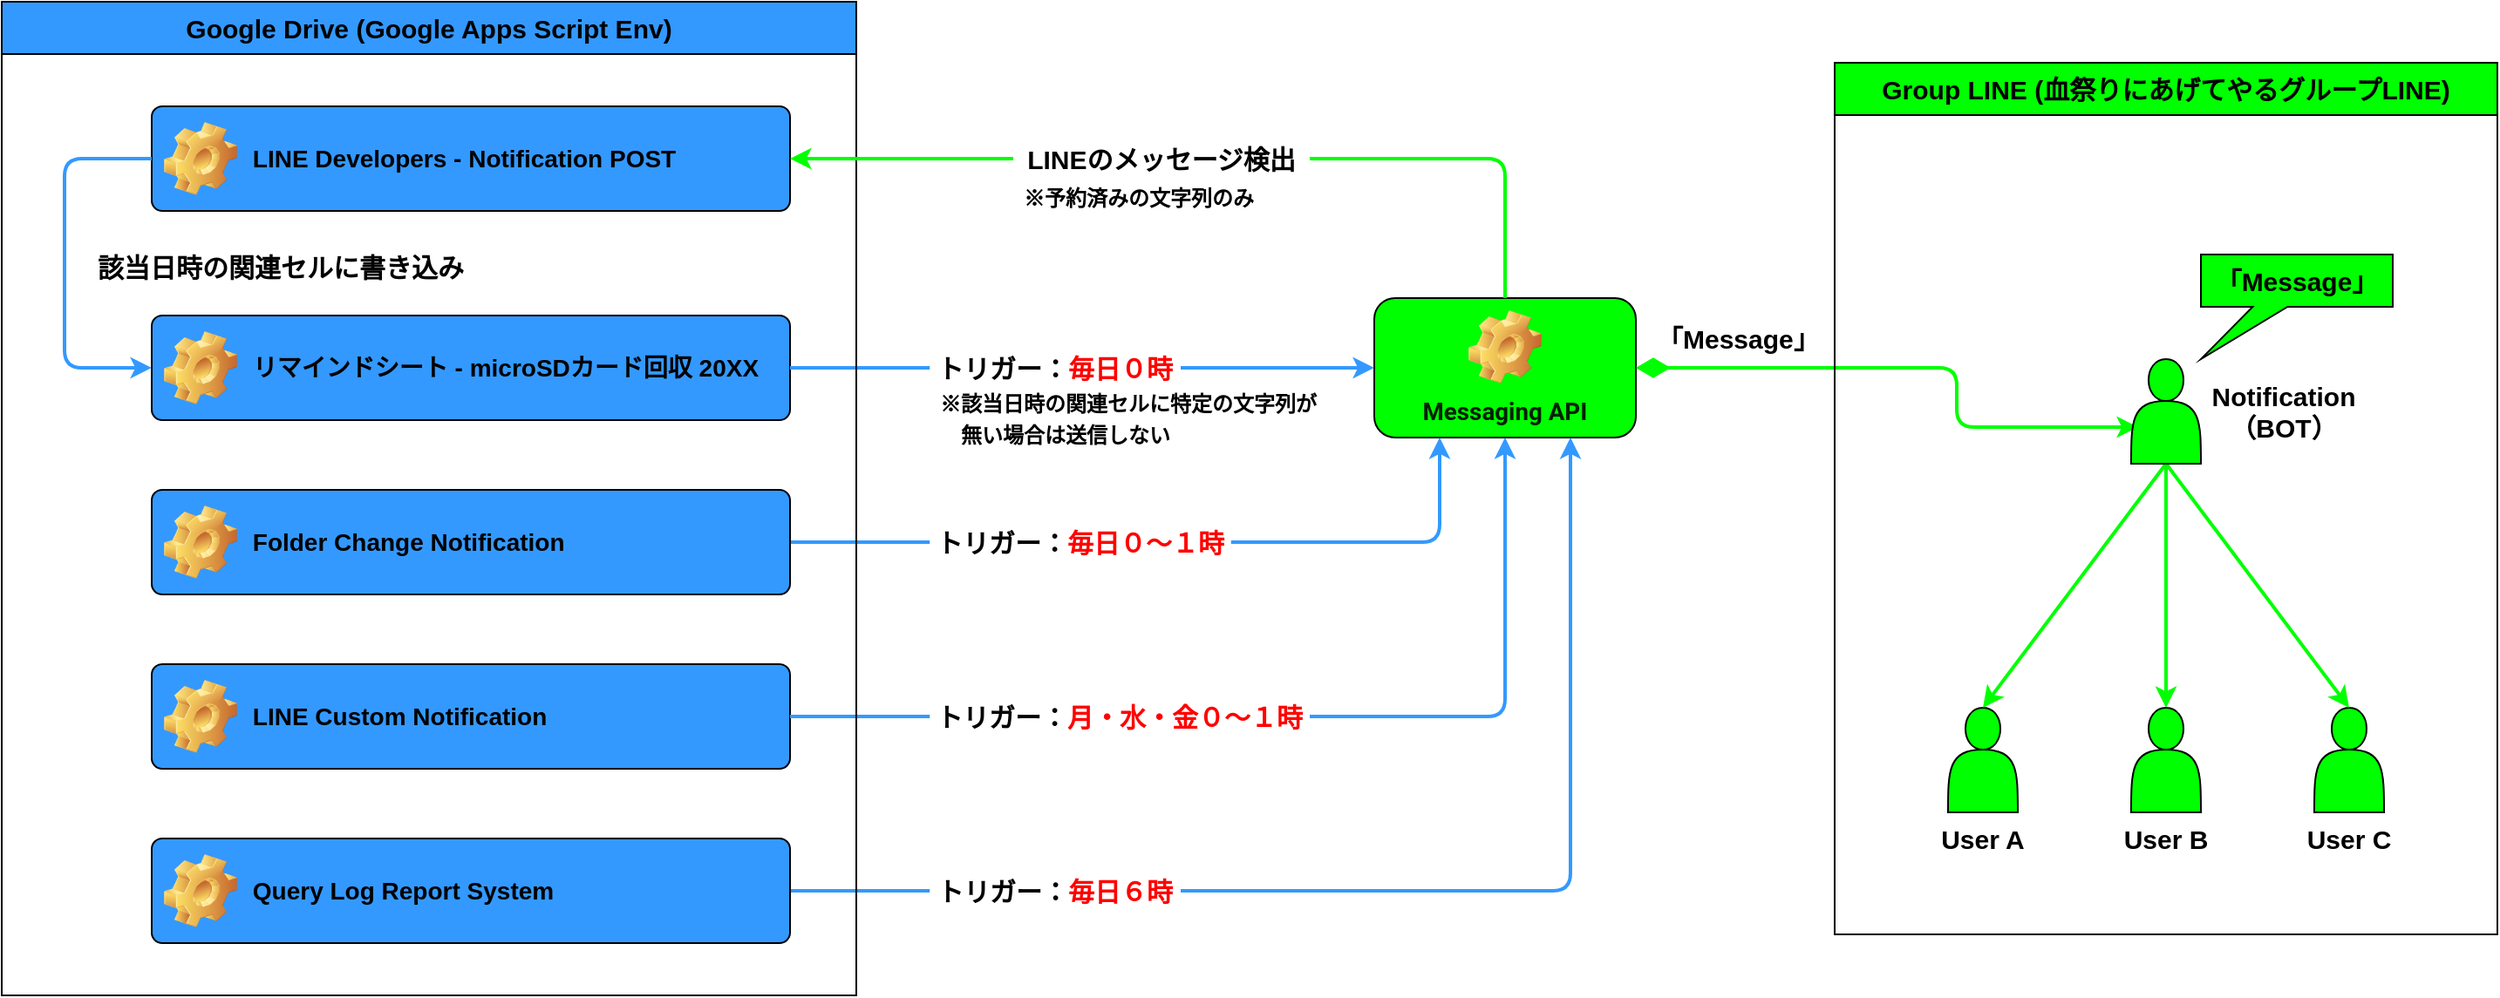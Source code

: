 <mxfile version="28.0.3">
  <diagram name="ページ1" id="c8ebaje_NtsFyl2GPo1Y">
    <mxGraphModel dx="1337" dy="1126" grid="1" gridSize="10" guides="1" tooltips="1" connect="1" arrows="1" fold="1" page="1" pageScale="1" pageWidth="827" pageHeight="1169" math="0" shadow="0">
      <root>
        <mxCell id="0" />
        <mxCell id="1" parent="0" />
        <mxCell id="O2gnGtnlvFRp986lp4Vl-48" value="&lt;span style=&quot;text-align: center;&quot;&gt;&lt;font style=&quot;font-size: 14px;&quot;&gt;&amp;nbsp;LINE Developers - Notification POST&lt;/font&gt;&lt;/span&gt;" style="label;whiteSpace=wrap;html=1;image=img/clipart/Gear_128x128.png;arcSize=10;fillColor=#3399FF;" parent="1" vertex="1">
          <mxGeometry x="126" y="100" width="366" height="60" as="geometry" />
        </mxCell>
        <mxCell id="O2gnGtnlvFRp986lp4Vl-49" value="&lt;span style=&quot;font-size: 14px; text-align: center; background-color: transparent; color: light-dark(rgb(0, 0, 0), rgb(255, 255, 255));&quot;&gt;&amp;nbsp;リマインドシート - microSDカード回収 20XX&lt;/span&gt;" style="label;whiteSpace=wrap;html=1;image=img/clipart/Gear_128x128.png;arcSize=10;fillColor=#3399FF;" parent="1" vertex="1">
          <mxGeometry x="126" y="220" width="366" height="60" as="geometry" />
        </mxCell>
        <mxCell id="O2gnGtnlvFRp986lp4Vl-51" value="&lt;span style=&quot;font-size: 14px; text-align: center; background-color: transparent; color: light-dark(rgb(0, 0, 0), rgb(255, 255, 255));&quot;&gt;&amp;nbsp;&lt;/span&gt;&lt;span style=&quot;text-align: center;&quot;&gt;&lt;font style=&quot;font-size: 14px;&quot;&gt;LINE Custom Notification&lt;/font&gt;&lt;/span&gt;" style="label;whiteSpace=wrap;html=1;image=img/clipart/Gear_128x128.png;arcSize=10;fillColor=#3399FF;" parent="1" vertex="1">
          <mxGeometry x="126" y="420" width="366" height="60" as="geometry" />
        </mxCell>
        <mxCell id="O2gnGtnlvFRp986lp4Vl-53" value="&lt;span style=&quot;color: rgba(0, 0, 0, 0.87); font-family: Roboto, Meiryo, -apple-system, system-ui, &amp;quot;system-ui&amp;quot;, &amp;quot;Segoe UI&amp;quot;, &amp;quot;Helvetica Neue&amp;quot;, &amp;quot;Segoe UI Emoji&amp;quot;, &amp;quot;Segoe UI Symbol&amp;quot;, &amp;quot;Apple Color Emoji&amp;quot;, &amp;quot;Noto Color Emoji&amp;quot;, &amp;quot;Noto Emoji&amp;quot;, sans-serif, Arial; font-size: 13.867px;&quot;&gt;Messaging API&lt;/span&gt;" style="label;whiteSpace=wrap;html=1;align=center;verticalAlign=bottom;spacingLeft=0;spacingBottom=4;imageAlign=center;imageVerticalAlign=top;image=img/clipart/Gear_128x128.png;fillColor=#00FF00;" parent="1" vertex="1">
          <mxGeometry x="827" y="210" width="150" height="80" as="geometry" />
        </mxCell>
        <mxCell id="O2gnGtnlvFRp986lp4Vl-58" value="" style="elbow=vertical;html=1;rounded=1;sourcePerimeterSpacing=0;targetPerimeterSpacing=0;startSize=6;endSize=6;endArrow=none;endFill=0;startArrow=none;startFill=0;entryX=1;entryY=0.5;entryDx=0;entryDy=0;exitX=0;exitY=0.5;exitDx=0;exitDy=0;strokeWidth=2;strokeColor=#3399FF;" parent="1" source="O2gnGtnlvFRp986lp4Vl-88" target="O2gnGtnlvFRp986lp4Vl-51" edge="1">
          <mxGeometry relative="1" as="geometry">
            <mxPoint x="816" y="160" as="sourcePoint" />
            <mxPoint x="495" y="335" as="targetPoint" />
          </mxGeometry>
        </mxCell>
        <mxCell id="O2gnGtnlvFRp986lp4Vl-59" value="" style="elbow=vertical;html=1;rounded=1;sourcePerimeterSpacing=0;targetPerimeterSpacing=0;startSize=6;endSize=6;endArrow=none;endFill=0;startArrow=none;startFill=0;entryX=1;entryY=0.5;entryDx=0;entryDy=0;exitX=0;exitY=0.5;exitDx=0;exitDy=0;strokeWidth=2;strokeColor=#3399FF;" parent="1" source="O2gnGtnlvFRp986lp4Vl-90" target="O2gnGtnlvFRp986lp4Vl-52" edge="1">
          <mxGeometry relative="1" as="geometry">
            <mxPoint x="948" y="320" as="sourcePoint" />
            <mxPoint x="666" y="360" as="targetPoint" />
          </mxGeometry>
        </mxCell>
        <mxCell id="O2gnGtnlvFRp986lp4Vl-60" value="" style="elbow=vertical;html=1;rounded=1;sourcePerimeterSpacing=0;targetPerimeterSpacing=0;startSize=6;endSize=6;endArrow=none;endFill=0;startArrow=none;startFill=0;entryX=1;entryY=0.5;entryDx=0;entryDy=0;strokeWidth=2;strokeColor=#3399FF;" parent="1" source="O2gnGtnlvFRp986lp4Vl-86" target="O2gnGtnlvFRp986lp4Vl-50" edge="1">
          <mxGeometry relative="1" as="geometry">
            <mxPoint x="736" y="250" as="sourcePoint" />
            <mxPoint x="696" y="360" as="targetPoint" />
          </mxGeometry>
        </mxCell>
        <mxCell id="O2gnGtnlvFRp986lp4Vl-61" value="" style="elbow=vertical;html=1;rounded=1;sourcePerimeterSpacing=0;targetPerimeterSpacing=0;startSize=6;endSize=6;endArrow=none;endFill=0;startArrow=none;startFill=0;exitX=0;exitY=0.5;exitDx=0;exitDy=0;strokeWidth=2;strokeColor=#3399FF;" parent="1" source="O2gnGtnlvFRp986lp4Vl-84" edge="1">
          <mxGeometry relative="1" as="geometry">
            <mxPoint x="1007" y="160" as="sourcePoint" />
            <mxPoint x="492" y="250" as="targetPoint" />
          </mxGeometry>
        </mxCell>
        <mxCell id="O2gnGtnlvFRp986lp4Vl-62" value="" style="edgeStyle=elbowEdgeStyle;elbow=vertical;html=1;rounded=1;curved=0;sourcePerimeterSpacing=0;targetPerimeterSpacing=0;startSize=6;endSize=6;entryX=0.5;entryY=0;entryDx=0;entryDy=0;endArrow=none;endFill=0;startArrow=none;startFill=0;exitX=1;exitY=0.5;exitDx=0;exitDy=0;strokeColor=#00FF00;strokeWidth=2;" parent="1" source="O2gnGtnlvFRp986lp4Vl-95" target="O2gnGtnlvFRp986lp4Vl-53" edge="1">
          <mxGeometry relative="1" as="geometry">
            <mxPoint x="492" y="90" as="sourcePoint" />
            <mxPoint x="813" y="145" as="targetPoint" />
            <Array as="points">
              <mxPoint x="686" y="130" />
              <mxPoint x="646" y="130" />
            </Array>
          </mxGeometry>
        </mxCell>
        <mxCell id="O2gnGtnlvFRp986lp4Vl-63" value="&lt;b&gt;&lt;font style=&quot;font-size: 15px;&quot;&gt;「Message」&lt;/font&gt;&lt;/b&gt;" style="endArrow=classic;html=1;endSize=6;startArrow=diamondThin;startSize=14;startFill=1;edgeStyle=orthogonalEdgeStyle;align=left;verticalAlign=bottom;rounded=1;exitX=1;exitY=0.5;exitDx=0;exitDy=0;curved=0;endFill=1;strokeColor=#00FF00;strokeWidth=2;entryX=0.1;entryY=0.65;entryDx=0;entryDy=0;entryPerimeter=0;" parent="1" source="O2gnGtnlvFRp986lp4Vl-53" target="O2gnGtnlvFRp986lp4Vl-79" edge="1">
          <mxGeometry x="-0.94" y="5" relative="1" as="geometry">
            <mxPoint x="917" y="250" as="sourcePoint" />
            <mxPoint x="1191" y="330" as="targetPoint" />
            <Array as="points">
              <mxPoint x="1161" y="250" />
              <mxPoint x="1161" y="284" />
            </Array>
            <mxPoint as="offset" />
          </mxGeometry>
        </mxCell>
        <mxCell id="O2gnGtnlvFRp986lp4Vl-64" value="&lt;font style=&quot;font-size: 15px;&quot;&gt;Group LINE (血祭りにあげてやるグループLINE)&lt;/font&gt;" style="swimlane;whiteSpace=wrap;html=1;container=0;startSize=30;fillColor=#00FF00;" parent="1" vertex="1">
          <mxGeometry x="1091" y="75" width="380" height="500" as="geometry" />
        </mxCell>
        <mxCell id="O2gnGtnlvFRp986lp4Vl-65" value="" style="group" parent="O2gnGtnlvFRp986lp4Vl-64" vertex="1" connectable="0">
          <mxGeometry x="40" y="370" width="90" height="85" as="geometry" />
        </mxCell>
        <mxCell id="O2gnGtnlvFRp986lp4Vl-66" value="&lt;font style=&quot;font-size: 15px;&quot;&gt;User A&lt;/font&gt;" style="text;html=1;align=center;verticalAlign=middle;whiteSpace=wrap;rounded=0;fontStyle=1;fillColor=none;container=0;" parent="O2gnGtnlvFRp986lp4Vl-65" vertex="1">
          <mxGeometry y="60" width="90" height="30" as="geometry" />
        </mxCell>
        <mxCell id="O2gnGtnlvFRp986lp4Vl-67" value="" style="shape=actor;whiteSpace=wrap;html=1;fillColor=#00FF00;" parent="O2gnGtnlvFRp986lp4Vl-65" vertex="1">
          <mxGeometry x="25" width="40" height="60" as="geometry" />
        </mxCell>
        <mxCell id="O2gnGtnlvFRp986lp4Vl-68" value="" style="group" parent="O2gnGtnlvFRp986lp4Vl-64" vertex="1" connectable="0">
          <mxGeometry x="145" y="370" width="90" height="85" as="geometry" />
        </mxCell>
        <mxCell id="O2gnGtnlvFRp986lp4Vl-69" value="&lt;font style=&quot;font-size: 15px;&quot;&gt;User B&lt;/font&gt;" style="text;html=1;align=center;verticalAlign=middle;whiteSpace=wrap;rounded=0;fontStyle=1;fillColor=none;container=0;" parent="O2gnGtnlvFRp986lp4Vl-68" vertex="1">
          <mxGeometry y="60" width="90" height="30" as="geometry" />
        </mxCell>
        <mxCell id="O2gnGtnlvFRp986lp4Vl-70" value="" style="shape=actor;whiteSpace=wrap;html=1;fillColor=#00FF00;" parent="O2gnGtnlvFRp986lp4Vl-68" vertex="1">
          <mxGeometry x="25" width="40" height="60" as="geometry" />
        </mxCell>
        <mxCell id="O2gnGtnlvFRp986lp4Vl-71" value="" style="group" parent="O2gnGtnlvFRp986lp4Vl-64" vertex="1" connectable="0">
          <mxGeometry x="250" y="370" width="90" height="85" as="geometry" />
        </mxCell>
        <mxCell id="O2gnGtnlvFRp986lp4Vl-72" value="&lt;font style=&quot;font-size: 15px;&quot;&gt;User C&lt;/font&gt;" style="text;html=1;align=center;verticalAlign=middle;whiteSpace=wrap;rounded=0;fontStyle=1;fillColor=none;container=0;" parent="O2gnGtnlvFRp986lp4Vl-71" vertex="1">
          <mxGeometry y="60" width="90" height="30" as="geometry" />
        </mxCell>
        <mxCell id="O2gnGtnlvFRp986lp4Vl-73" value="" style="shape=actor;whiteSpace=wrap;html=1;fillColor=#00FF00;" parent="O2gnGtnlvFRp986lp4Vl-71" vertex="1">
          <mxGeometry x="25" width="40" height="60" as="geometry" />
        </mxCell>
        <mxCell id="O2gnGtnlvFRp986lp4Vl-74" value="&lt;b&gt;&lt;font style=&quot;font-size: 15px;&quot;&gt;「Message」&lt;/font&gt;&lt;/b&gt;" style="shape=callout;html=1;perimeter=calloutPerimeter;position2=0;size=30;position=0.27;fillColor=#00FF00;whiteSpace=wrap;" parent="O2gnGtnlvFRp986lp4Vl-64" vertex="1">
          <mxGeometry x="210" y="110" width="110" height="60" as="geometry" />
        </mxCell>
        <mxCell id="O2gnGtnlvFRp986lp4Vl-75" value="" style="elbow=vertical;html=1;rounded=0;sourcePerimeterSpacing=0;targetPerimeterSpacing=0;startSize=6;endSize=6;endArrow=none;endFill=0;startArrow=classic;startFill=1;exitX=0.5;exitY=0;exitDx=0;exitDy=0;strokeWidth=2;strokeColor=#00FF00;entryX=0.5;entryY=1;entryDx=0;entryDy=0;" parent="O2gnGtnlvFRp986lp4Vl-64" source="O2gnGtnlvFRp986lp4Vl-67" target="O2gnGtnlvFRp986lp4Vl-79" edge="1">
          <mxGeometry relative="1" as="geometry">
            <mxPoint x="238" y="250" as="sourcePoint" />
            <mxPoint x="-60" y="440" as="targetPoint" />
          </mxGeometry>
        </mxCell>
        <mxCell id="O2gnGtnlvFRp986lp4Vl-76" value="" style="elbow=vertical;html=1;rounded=0;sourcePerimeterSpacing=0;targetPerimeterSpacing=0;startSize=6;endSize=6;endArrow=none;endFill=0;startArrow=classic;startFill=1;entryX=0.5;entryY=1;entryDx=0;entryDy=0;exitX=0.5;exitY=0;exitDx=0;exitDy=0;strokeWidth=2;strokeColor=#00FF00;curved=0;" parent="O2gnGtnlvFRp986lp4Vl-64" source="O2gnGtnlvFRp986lp4Vl-70" target="O2gnGtnlvFRp986lp4Vl-79" edge="1">
          <mxGeometry relative="1" as="geometry">
            <mxPoint x="150" y="425" as="sourcePoint" />
            <mxPoint x="255" y="310" as="targetPoint" />
          </mxGeometry>
        </mxCell>
        <mxCell id="O2gnGtnlvFRp986lp4Vl-77" value="" style="elbow=vertical;html=1;rounded=1;sourcePerimeterSpacing=0;targetPerimeterSpacing=0;startSize=6;endSize=6;endArrow=none;endFill=0;startArrow=classic;startFill=1;entryX=0.5;entryY=1;entryDx=0;entryDy=0;exitX=0.5;exitY=0;exitDx=0;exitDy=0;strokeWidth=2;strokeColor=#00FF00;" parent="O2gnGtnlvFRp986lp4Vl-64" source="O2gnGtnlvFRp986lp4Vl-73" target="O2gnGtnlvFRp986lp4Vl-79" edge="1">
          <mxGeometry relative="1" as="geometry">
            <mxPoint x="250" y="465" as="sourcePoint" />
            <mxPoint x="355" y="350" as="targetPoint" />
          </mxGeometry>
        </mxCell>
        <mxCell id="O2gnGtnlvFRp986lp4Vl-78" value="" style="group" parent="O2gnGtnlvFRp986lp4Vl-64" vertex="1" connectable="0">
          <mxGeometry x="145" y="170" width="90" height="85" as="geometry" />
        </mxCell>
        <mxCell id="O2gnGtnlvFRp986lp4Vl-79" value="" style="shape=actor;whiteSpace=wrap;html=1;fillColor=#00FF00;" parent="O2gnGtnlvFRp986lp4Vl-78" vertex="1">
          <mxGeometry x="25" width="40" height="60" as="geometry" />
        </mxCell>
        <mxCell id="O2gnGtnlvFRp986lp4Vl-80" value="Notification&lt;div&gt;（BOT）&lt;/div&gt;" style="text;html=1;align=center;verticalAlign=middle;whiteSpace=wrap;rounded=0;fontStyle=1;fillColor=none;fontSize=15;" parent="O2gnGtnlvFRp986lp4Vl-64" vertex="1">
          <mxGeometry x="210" y="180" width="95" height="40" as="geometry" />
        </mxCell>
        <mxCell id="O2gnGtnlvFRp986lp4Vl-81" value="" style="edgeStyle=elbowEdgeStyle;elbow=vertical;html=1;rounded=1;curved=0;sourcePerimeterSpacing=0;targetPerimeterSpacing=0;startSize=6;endSize=6;entryX=0;entryY=0.5;entryDx=0;entryDy=0;endArrow=none;endFill=0;startArrow=classic;startFill=1;exitX=0;exitY=0.5;exitDx=0;exitDy=0;strokeWidth=2;strokeColor=#3399FF;" parent="1" source="O2gnGtnlvFRp986lp4Vl-49" target="O2gnGtnlvFRp986lp4Vl-48" edge="1">
          <mxGeometry relative="1" as="geometry">
            <mxPoint x="106" y="260" as="sourcePoint" />
            <mxPoint x="106" y="110" as="targetPoint" />
            <Array as="points">
              <mxPoint x="76" y="170" />
            </Array>
          </mxGeometry>
        </mxCell>
        <mxCell id="O2gnGtnlvFRp986lp4Vl-85" value="" style="elbow=vertical;html=1;rounded=1;sourcePerimeterSpacing=0;targetPerimeterSpacing=0;startSize=6;endSize=6;entryX=1;entryY=0.5;entryDx=0;entryDy=0;endArrow=none;endFill=0;startArrow=classic;startFill=1;exitX=0;exitY=0.5;exitDx=0;exitDy=0;strokeWidth=2;strokeColor=#3399FF;" parent="1" source="O2gnGtnlvFRp986lp4Vl-53" target="O2gnGtnlvFRp986lp4Vl-84" edge="1">
          <mxGeometry relative="1" as="geometry">
            <mxPoint x="736" y="250" as="sourcePoint" />
            <mxPoint x="492" y="250" as="targetPoint" />
          </mxGeometry>
        </mxCell>
        <mxCell id="O2gnGtnlvFRp986lp4Vl-84" value="トリガー：&lt;font color=&quot;#ff0000&quot;&gt;毎日０時&lt;/font&gt;" style="text;html=1;align=center;verticalAlign=middle;whiteSpace=wrap;rounded=0;fontStyle=1;fillColor=default;fontSize=15;" parent="1" vertex="1">
          <mxGeometry x="572.25" y="235" width="143.75" height="30" as="geometry" />
        </mxCell>
        <mxCell id="O2gnGtnlvFRp986lp4Vl-87" value="" style="elbow=vertical;html=1;rounded=1;sourcePerimeterSpacing=0;targetPerimeterSpacing=0;startSize=6;endSize=6;endArrow=none;endFill=0;startArrow=classic;startFill=1;entryX=1;entryY=0.5;entryDx=0;entryDy=0;strokeWidth=2;strokeColor=#3399FF;exitX=0.25;exitY=1;exitDx=0;exitDy=0;edgeStyle=orthogonalEdgeStyle;curved=0;" parent="1" source="O2gnGtnlvFRp986lp4Vl-53" target="O2gnGtnlvFRp986lp4Vl-86" edge="1">
          <mxGeometry relative="1" as="geometry">
            <mxPoint x="774" y="290" as="sourcePoint" />
            <mxPoint x="492" y="360" as="targetPoint" />
          </mxGeometry>
        </mxCell>
        <mxCell id="O2gnGtnlvFRp986lp4Vl-86" value="トリガー：&lt;font style=&quot;color: rgb(255, 0, 0);&quot;&gt;毎日０〜１&lt;span style=&quot;background-color: transparent;&quot;&gt;時&lt;/span&gt;&lt;/font&gt;" style="text;html=1;align=center;verticalAlign=middle;whiteSpace=wrap;rounded=0;fontStyle=1;fillColor=default;fontSize=15;" parent="1" vertex="1">
          <mxGeometry x="572.25" y="335" width="172.5" height="30" as="geometry" />
        </mxCell>
        <mxCell id="O2gnGtnlvFRp986lp4Vl-89" value="" style="edgeStyle=elbowEdgeStyle;elbow=vertical;html=1;rounded=1;curved=0;sourcePerimeterSpacing=0;targetPerimeterSpacing=0;startSize=6;endSize=6;endArrow=none;endFill=0;startArrow=classic;startFill=1;entryX=1;entryY=0.5;entryDx=0;entryDy=0;exitX=0.5;exitY=1;exitDx=0;exitDy=0;strokeWidth=2;strokeColor=#3399FF;" parent="1" source="O2gnGtnlvFRp986lp4Vl-53" target="O2gnGtnlvFRp986lp4Vl-88" edge="1">
          <mxGeometry relative="1" as="geometry">
            <mxPoint x="811" y="290" as="sourcePoint" />
            <mxPoint x="492" y="450" as="targetPoint" />
            <Array as="points">
              <mxPoint x="646" y="450" />
            </Array>
          </mxGeometry>
        </mxCell>
        <mxCell id="O2gnGtnlvFRp986lp4Vl-88" value="トリガー：&lt;font style=&quot;color: rgb(255, 0, 0);&quot;&gt;月・水・金０〜１&lt;span style=&quot;background-color: transparent;&quot;&gt;時&lt;/span&gt;&lt;/font&gt;" style="text;html=1;align=center;verticalAlign=middle;whiteSpace=wrap;rounded=0;fontStyle=1;fillColor=default;fontSize=15;" parent="1" vertex="1">
          <mxGeometry x="572.25" y="435" width="217.75" height="30" as="geometry" />
        </mxCell>
        <mxCell id="O2gnGtnlvFRp986lp4Vl-91" value="" style="edgeStyle=elbowEdgeStyle;elbow=vertical;html=1;rounded=1;curved=0;sourcePerimeterSpacing=0;targetPerimeterSpacing=0;startSize=6;endSize=6;endArrow=none;endFill=0;startArrow=classic;startFill=1;entryX=1;entryY=0.5;entryDx=0;entryDy=0;exitX=0.75;exitY=1;exitDx=0;exitDy=0;strokeWidth=2;strokeColor=#3399FF;" parent="1" source="O2gnGtnlvFRp986lp4Vl-53" target="O2gnGtnlvFRp986lp4Vl-90" edge="1">
          <mxGeometry relative="1" as="geometry">
            <mxPoint x="849" y="290" as="sourcePoint" />
            <mxPoint x="492" y="540" as="targetPoint" />
            <Array as="points">
              <mxPoint x="816" y="550" />
            </Array>
          </mxGeometry>
        </mxCell>
        <mxCell id="O2gnGtnlvFRp986lp4Vl-90" value="トリガー：&lt;font style=&quot;color: rgb(255, 0, 0);&quot;&gt;毎日６時&lt;/font&gt;" style="text;html=1;align=center;verticalAlign=middle;whiteSpace=wrap;rounded=0;fontStyle=1;fillColor=default;fontSize=15;" parent="1" vertex="1">
          <mxGeometry x="572.25" y="535" width="143.75" height="30" as="geometry" />
        </mxCell>
        <mxCell id="O2gnGtnlvFRp986lp4Vl-92" value="&lt;font style=&quot;font-size: 15px;&quot;&gt;Google Drive (Google Apps Script Env)&lt;/font&gt;" style="swimlane;whiteSpace=wrap;html=1;container=0;startSize=30;fillColor=#3399FF;" parent="1" vertex="1">
          <mxGeometry x="40" y="40" width="490" height="570" as="geometry" />
        </mxCell>
        <mxCell id="O2gnGtnlvFRp986lp4Vl-94" value="該当日時の関連セルに書き込み" style="text;html=1;align=center;verticalAlign=middle;whiteSpace=wrap;rounded=0;fontStyle=1;fillColor=default;fontSize=15;" parent="O2gnGtnlvFRp986lp4Vl-92" vertex="1">
          <mxGeometry x="50" y="137" width="220" height="30" as="geometry" />
        </mxCell>
        <mxCell id="O2gnGtnlvFRp986lp4Vl-50" value="&lt;span style=&quot;font-size: 14px; text-align: center; background-color: transparent; color: light-dark(rgb(0, 0, 0), rgb(255, 255, 255));&quot;&gt;&amp;nbsp;&lt;/span&gt;&lt;b style=&quot;text-align: center;&quot;&gt;&lt;font style=&quot;font-size: 14px;&quot;&gt;Folder Change Notification&lt;/font&gt;&lt;/b&gt;" style="label;whiteSpace=wrap;html=1;image=img/clipart/Gear_128x128.png;arcSize=10;fillColor=#3399FF;" parent="1" vertex="1">
          <mxGeometry x="126" y="320" width="366" height="60" as="geometry" />
        </mxCell>
        <mxCell id="O2gnGtnlvFRp986lp4Vl-52" value="&lt;span style=&quot;font-size: 14px; text-align: center; background-color: transparent; color: light-dark(rgb(0, 0, 0), rgb(255, 255, 255));&quot;&gt;&amp;nbsp;&lt;/span&gt;&lt;b style=&quot;text-align: center;&quot;&gt;&lt;font style=&quot;font-size: 14px;&quot;&gt;Query Log Report System&lt;/font&gt;&lt;/b&gt;" style="label;whiteSpace=wrap;html=1;image=img/clipart/Gear_128x128.png;arcSize=10;fillColor=#3399FF;" parent="1" vertex="1">
          <mxGeometry x="126" y="520" width="366" height="60" as="geometry" />
        </mxCell>
        <mxCell id="O2gnGtnlvFRp986lp4Vl-96" value="" style="elbow=vertical;html=1;rounded=0;sourcePerimeterSpacing=0;targetPerimeterSpacing=0;startSize=6;endSize=6;entryX=0;entryY=0.5;entryDx=0;entryDy=0;endArrow=none;endFill=0;startArrow=classic;startFill=1;exitX=1;exitY=0.5;exitDx=0;exitDy=0;strokeColor=#00FF00;strokeWidth=2;" parent="1" source="O2gnGtnlvFRp986lp4Vl-48" target="O2gnGtnlvFRp986lp4Vl-95" edge="1">
          <mxGeometry relative="1" as="geometry">
            <mxPoint x="492" y="130" as="sourcePoint" />
            <mxPoint x="871" y="210" as="targetPoint" />
          </mxGeometry>
        </mxCell>
        <mxCell id="O2gnGtnlvFRp986lp4Vl-95" value="&lt;span style=&quot;text-wrap-mode: nowrap; background-color: rgb(255, 255, 255);&quot;&gt;LINEのメッセージ検出&lt;/span&gt;" style="text;html=1;align=center;verticalAlign=middle;whiteSpace=wrap;rounded=0;fontStyle=1;fillColor=default;fontSize=15;" parent="1" vertex="1">
          <mxGeometry x="620" y="115" width="170" height="30" as="geometry" />
        </mxCell>
        <mxCell id="O2gnGtnlvFRp986lp4Vl-97" value="&lt;span style=&quot;text-wrap-mode: nowrap;&quot;&gt;&lt;font style=&quot;font-size: 12px;&quot;&gt;&lt;font face=&quot;Verdana&quot; style=&quot;&quot;&gt;※予約済み&lt;/font&gt;の文字列のみ&lt;/font&gt;&lt;/span&gt;" style="text;html=1;align=left;verticalAlign=middle;whiteSpace=wrap;rounded=0;fontStyle=1;fillColor=none;fontSize=15;" parent="1" vertex="1">
          <mxGeometry x="624.12" y="136" width="140" height="30" as="geometry" />
        </mxCell>
        <mxCell id="O2gnGtnlvFRp986lp4Vl-98" value="&lt;span style=&quot;text-wrap-mode: nowrap;&quot;&gt;&lt;font style=&quot;font-size: 12px;&quot;&gt;&lt;font face=&quot;Verdana&quot; style=&quot;&quot;&gt;※該当日時の関連セルに&lt;/font&gt;&lt;/font&gt;&lt;/span&gt;&lt;span style=&quot;background-color: transparent; color: light-dark(rgb(0, 0, 0), rgb(255, 255, 255)); text-wrap-mode: nowrap; font-size: 12px;&quot;&gt;特定の文字列&lt;/span&gt;&lt;span style=&quot;background-color: transparent; color: light-dark(rgb(0, 0, 0), rgb(255, 255, 255)); text-wrap-mode: nowrap; font-size: 12px;&quot;&gt;が&lt;/span&gt;&lt;div&gt;&lt;span style=&quot;background-color: transparent; color: light-dark(rgb(0, 0, 0), rgb(255, 255, 255)); text-wrap-mode: nowrap; font-size: 12px;&quot;&gt;　無い場合は送信しない&lt;/span&gt;&lt;/div&gt;" style="text;html=1;align=left;verticalAlign=middle;whiteSpace=wrap;rounded=0;fontStyle=1;fillColor=none;fontSize=15;" parent="1" vertex="1">
          <mxGeometry x="576" y="263" width="224" height="30" as="geometry" />
        </mxCell>
      </root>
    </mxGraphModel>
  </diagram>
</mxfile>
